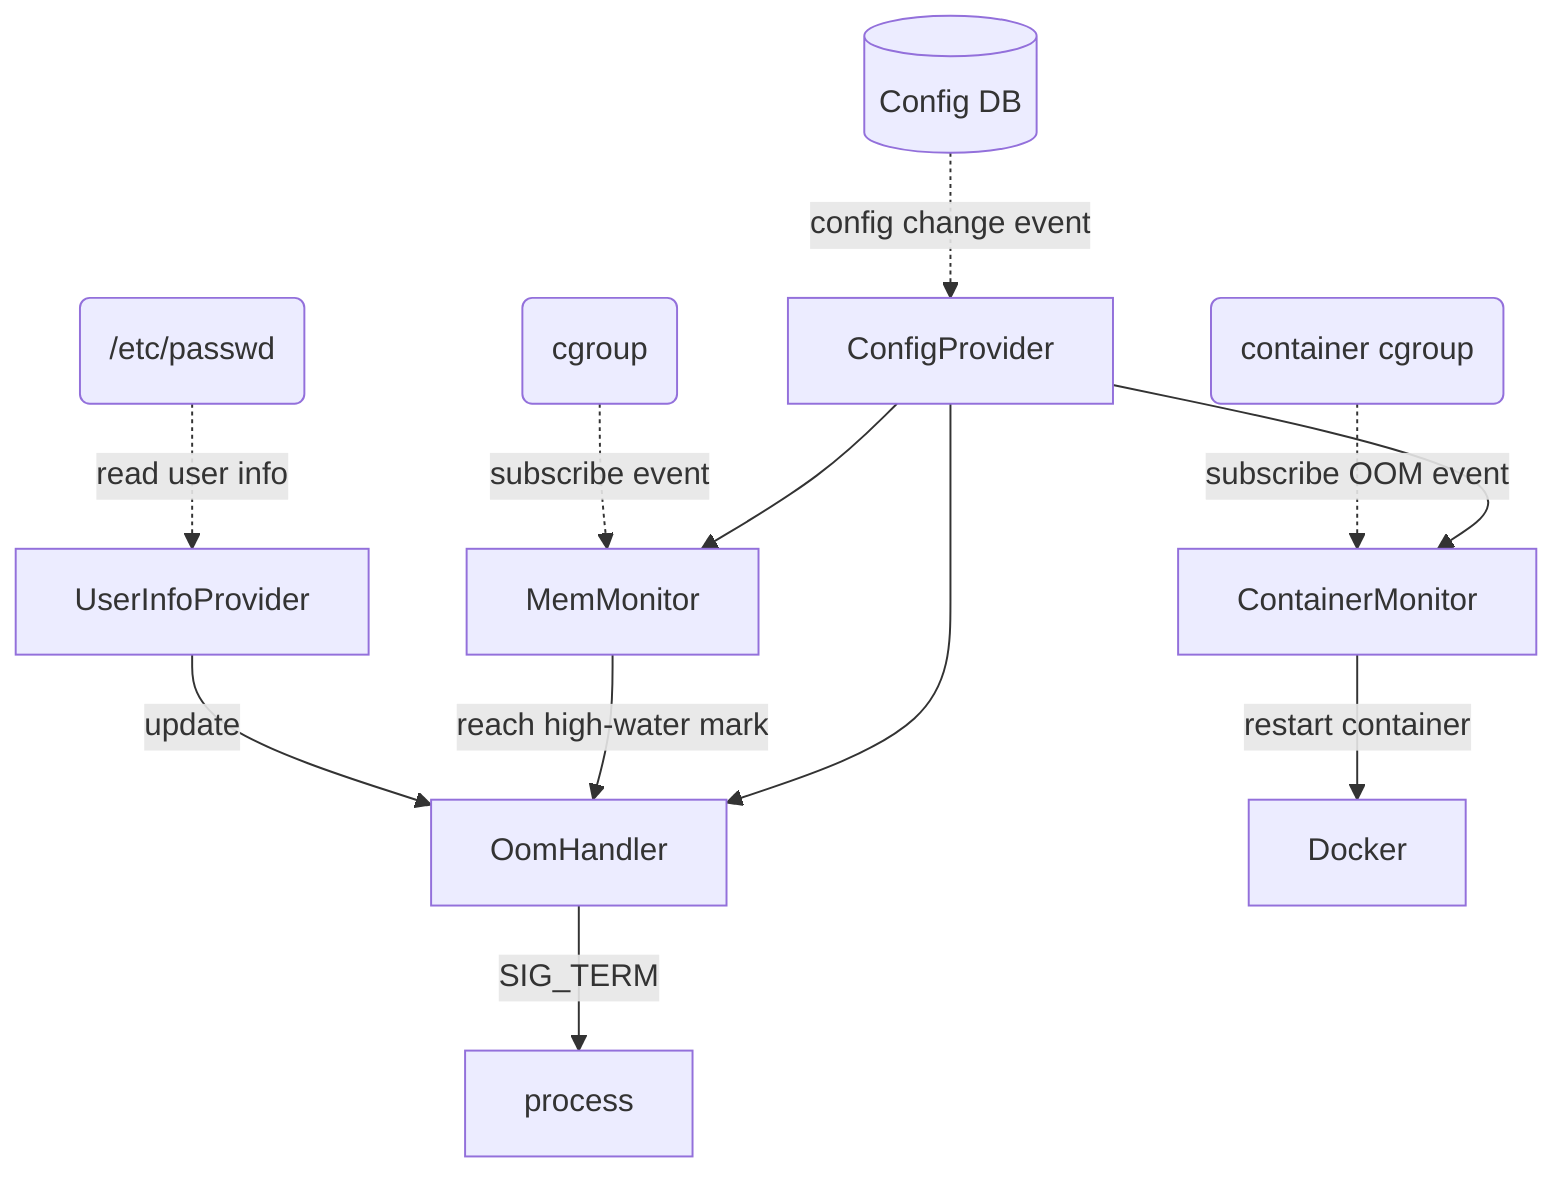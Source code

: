 graph TD;
%% USER information provider response for get user information from /etc/passwd
passwd(/etc/passwd) -. read user info .-> userinfoprovider[UserInfoProvider];
userinfoprovider -- update --> oomhandler[OomHandler];

%% Memory monitor response for minitor memory utilzation
cgroup(cgroup) -. subscribe event .-> memmonitor[MemMonitor]
memmonitor -- reach high-water mark --> oomhandler[OomHandler]

%% Container monitor response for minitor memory utilzation
containercgroup(container cgroup) -. subscribe OOM event .-> containermonitor[ContainerMonitor]
containermonitor -- restart container --> docker[Docker]

%% Config provider response for monitor and get latest OOMD config
confdb[(Config DB)] -. config change event .-> confprovider[ConfigProvider]
confprovider --> memmonitor
confprovider --> oomhandler
confprovider --> containermonitor

%% OOM handler will terminate process
oomhandler -- SIG_TERM--> process[process]